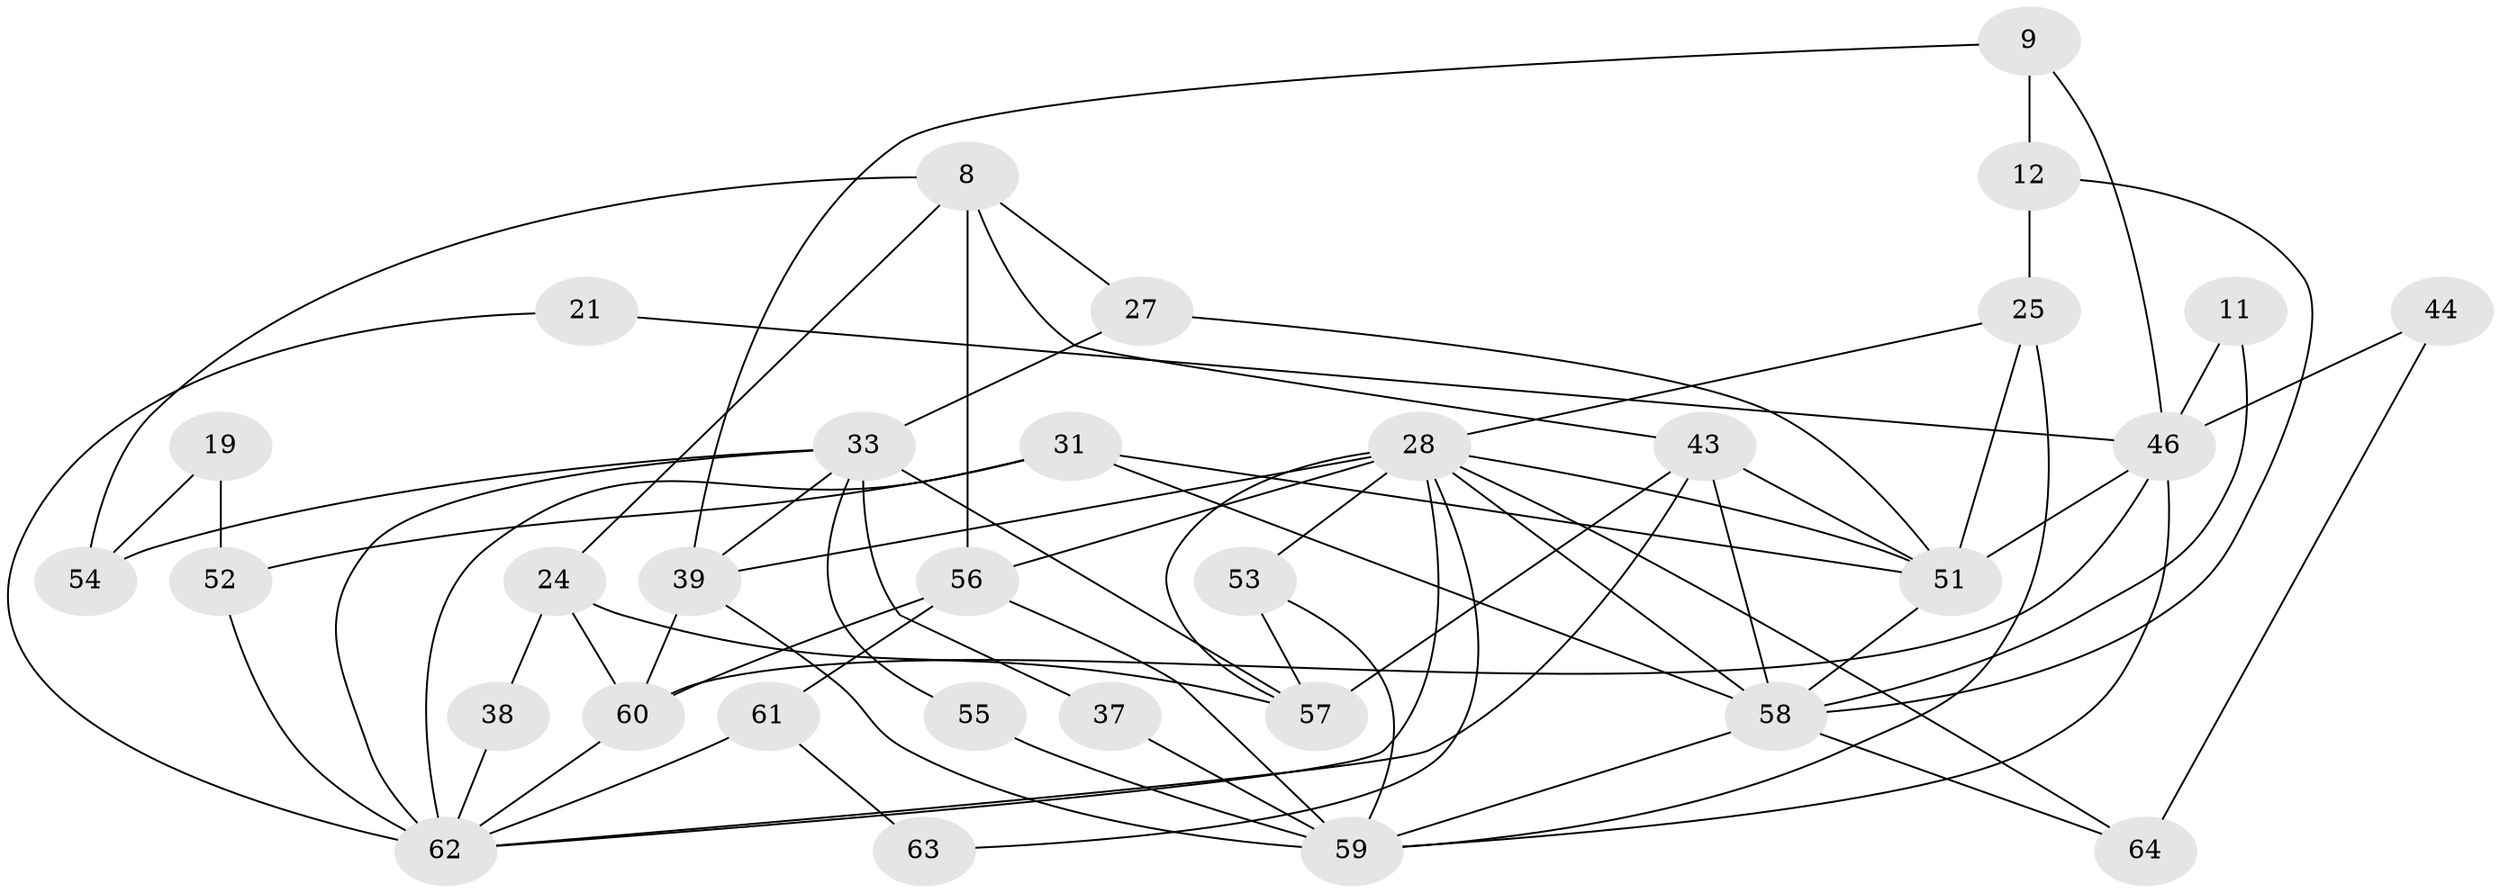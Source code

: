 // original degree distribution, {4: 0.234375, 6: 0.09375, 7: 0.03125, 3: 0.296875, 5: 0.171875, 2: 0.140625, 8: 0.03125}
// Generated by graph-tools (version 1.1) at 2025/52/03/09/25 04:52:19]
// undirected, 32 vertices, 69 edges
graph export_dot {
graph [start="1"]
  node [color=gray90,style=filled];
  8 [super="+5"];
  9;
  11;
  12;
  19;
  21;
  24;
  25 [super="+16"];
  27;
  28 [super="+26+23"];
  31 [super="+7"];
  33 [super="+3"];
  37;
  38;
  39;
  43;
  44;
  46 [super="+13"];
  51 [super="+45"];
  52 [super="+32"];
  53;
  54;
  55;
  56 [super="+49"];
  57 [super="+42"];
  58 [super="+20+15"];
  59 [super="+30+34"];
  60 [super="+18+22"];
  61;
  62 [super="+2+50+47+40"];
  63;
  64 [super="+48"];
  8 -- 56;
  8 -- 54;
  8 -- 24;
  8 -- 43;
  8 -- 27;
  9 -- 39;
  9 -- 12;
  9 -- 46;
  11 -- 46;
  11 -- 58;
  12 -- 25 [weight=2];
  12 -- 58 [weight=2];
  19 -- 52 [weight=2];
  19 -- 54;
  21 -- 46 [weight=2];
  21 -- 62;
  24 -- 38;
  24 -- 57 [weight=2];
  24 -- 60;
  25 -- 51;
  25 -- 28;
  25 -- 59;
  27 -- 33;
  27 -- 51;
  28 -- 39 [weight=3];
  28 -- 53;
  28 -- 63;
  28 -- 58 [weight=2];
  28 -- 64 [weight=3];
  28 -- 57;
  28 -- 56 [weight=3];
  28 -- 62 [weight=2];
  28 -- 51;
  31 -- 52 [weight=2];
  31 -- 62 [weight=2];
  31 -- 58 [weight=2];
  31 -- 51;
  33 -- 57 [weight=2];
  33 -- 55;
  33 -- 37;
  33 -- 54;
  33 -- 39;
  33 -- 62 [weight=2];
  37 -- 59;
  38 -- 62;
  39 -- 59;
  39 -- 60 [weight=2];
  43 -- 57;
  43 -- 58;
  43 -- 62;
  43 -- 51;
  44 -- 46 [weight=2];
  44 -- 64;
  46 -- 51;
  46 -- 59 [weight=3];
  46 -- 60;
  51 -- 58;
  52 -- 62 [weight=2];
  53 -- 57;
  53 -- 59;
  55 -- 59;
  56 -- 61;
  56 -- 60;
  56 -- 59 [weight=3];
  58 -- 64;
  58 -- 59;
  60 -- 62 [weight=2];
  61 -- 63;
  61 -- 62;
}
